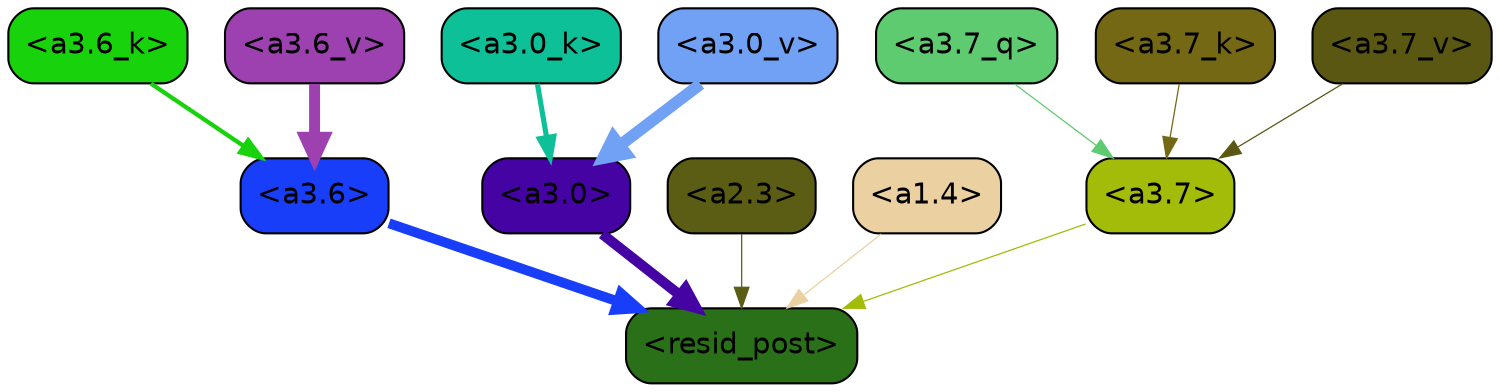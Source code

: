 strict digraph "" {
	graph [bgcolor=transparent,
		layout=dot,
		overlap=false,
		splines=true
	];
	"<a3.7>"	[color=black,
		fillcolor="#a2bc09",
		fontname=Helvetica,
		shape=box,
		style="filled, rounded"];
	"<resid_post>"	[color=black,
		fillcolor="#297018",
		fontname=Helvetica,
		shape=box,
		style="filled, rounded"];
	"<a3.7>" -> "<resid_post>"	[color="#a2bc09",
		penwidth=0.6];
	"<a3.6>"	[color=black,
		fillcolor="#183efa",
		fontname=Helvetica,
		shape=box,
		style="filled, rounded"];
	"<a3.6>" -> "<resid_post>"	[color="#183efa",
		penwidth=4.753257989883423];
	"<a3.0>"	[color=black,
		fillcolor="#4503a3",
		fontname=Helvetica,
		shape=box,
		style="filled, rounded"];
	"<a3.0>" -> "<resid_post>"	[color="#4503a3",
		penwidth=4.90053927898407];
	"<a2.3>"	[color=black,
		fillcolor="#5b5d14",
		fontname=Helvetica,
		shape=box,
		style="filled, rounded"];
	"<a2.3>" -> "<resid_post>"	[color="#5b5d14",
		penwidth=0.6];
	"<a1.4>"	[color=black,
		fillcolor="#ebd1a1",
		fontname=Helvetica,
		shape=box,
		style="filled, rounded"];
	"<a1.4>" -> "<resid_post>"	[color="#ebd1a1",
		penwidth=0.6];
	"<a3.7_q>"	[color=black,
		fillcolor="#5ecb70",
		fontname=Helvetica,
		shape=box,
		style="filled, rounded"];
	"<a3.7_q>" -> "<a3.7>"	[color="#5ecb70",
		penwidth=0.6];
	"<a3.7_k>"	[color=black,
		fillcolor="#746815",
		fontname=Helvetica,
		shape=box,
		style="filled, rounded"];
	"<a3.7_k>" -> "<a3.7>"	[color="#746815",
		penwidth=0.6];
	"<a3.6_k>"	[color=black,
		fillcolor="#18d20c",
		fontname=Helvetica,
		shape=box,
		style="filled, rounded"];
	"<a3.6_k>" -> "<a3.6>"	[color="#18d20c",
		penwidth=2.048597991466522];
	"<a3.0_k>"	[color=black,
		fillcolor="#0dc098",
		fontname=Helvetica,
		shape=box,
		style="filled, rounded"];
	"<a3.0_k>" -> "<a3.0>"	[color="#0dc098",
		penwidth=2.476402521133423];
	"<a3.7_v>"	[color=black,
		fillcolor="#5a5713",
		fontname=Helvetica,
		shape=box,
		style="filled, rounded"];
	"<a3.7_v>" -> "<a3.7>"	[color="#5a5713",
		penwidth=0.6];
	"<a3.6_v>"	[color=black,
		fillcolor="#9d41b1",
		fontname=Helvetica,
		shape=box,
		style="filled, rounded"];
	"<a3.6_v>" -> "<a3.6>"	[color="#9d41b1",
		penwidth=5.2550448179244995];
	"<a3.0_v>"	[color=black,
		fillcolor="#71a1f4",
		fontname=Helvetica,
		shape=box,
		style="filled, rounded"];
	"<a3.0_v>" -> "<a3.0>"	[color="#71a1f4",
		penwidth=5.652270674705505];
}
